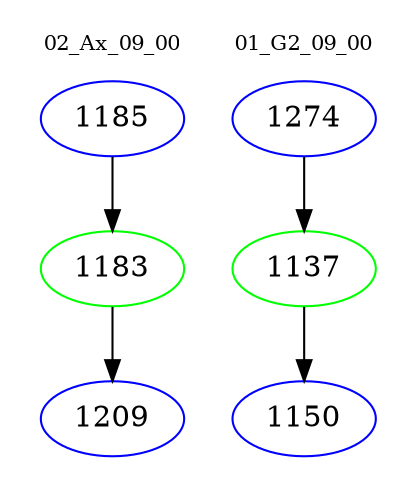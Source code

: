 digraph{
subgraph cluster_0 {
color = white
label = "02_Ax_09_00";
fontsize=10;
T0_1185 [label="1185", color="blue"]
T0_1185 -> T0_1183 [color="black"]
T0_1183 [label="1183", color="green"]
T0_1183 -> T0_1209 [color="black"]
T0_1209 [label="1209", color="blue"]
}
subgraph cluster_1 {
color = white
label = "01_G2_09_00";
fontsize=10;
T1_1274 [label="1274", color="blue"]
T1_1274 -> T1_1137 [color="black"]
T1_1137 [label="1137", color="green"]
T1_1137 -> T1_1150 [color="black"]
T1_1150 [label="1150", color="blue"]
}
}
